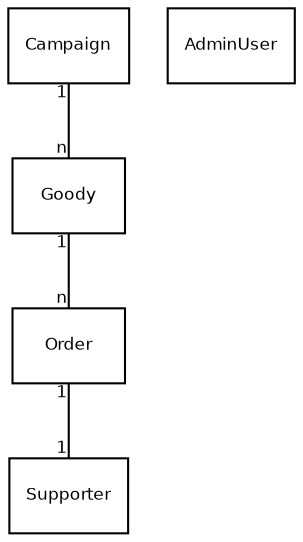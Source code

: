 digraph G {

// basic settings
  fontname = "Bitstream Vera Sans"
  fontsize = 8

  edge [
    fontname = "Bitstream Vera Sans"
    fontsize = 8
  ]

  node [
    fontname = "Bitstream Vera Sans"
    fontsize = 8
  ]

  // models
  node [
    shape = "rectangle"
  ]

  Campaign
  Goody
  Order
  Supporter
  AdminUser

  // relations 1..n
  edge [
    arrowtail = "none"
    arrowhead = "none"
    headlabel = "n"
    taillabel = "1"
  ]

  Campaign -> Goody
  Goody -> Order

  // relations 1..1
  edge [
    arrowtail = "none"
    arrowhead = "none"
    headlabel = "1"
    taillabel = "1"
  ]


  Order -> Supporter
  AdminUser

}

